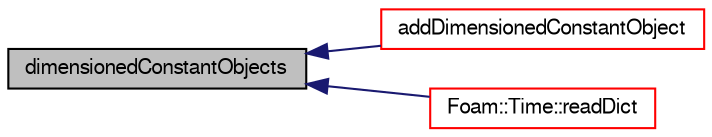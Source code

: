 digraph "dimensionedConstantObjects"
{
  bgcolor="transparent";
  edge [fontname="FreeSans",fontsize="10",labelfontname="FreeSans",labelfontsize="10"];
  node [fontname="FreeSans",fontsize="10",shape=record];
  rankdir="LR";
  Node10782 [label="dimensionedConstantObjects",height=0.2,width=0.4,color="black", fillcolor="grey75", style="filled", fontcolor="black"];
  Node10782 -> Node10783 [dir="back",color="midnightblue",fontsize="10",style="solid",fontname="FreeSans"];
  Node10783 [label="addDimensionedConstantObject",height=0.2,width=0.4,color="red",URL="$a21163.html#a46c11e0dcbba357092670dd61708df2f",tooltip="Register DimensionedConstant read/write object. "];
  Node10782 -> Node10787 [dir="back",color="midnightblue",fontsize="10",style="solid",fontname="FreeSans"];
  Node10787 [label="Foam::Time::readDict",height=0.2,width=0.4,color="red",URL="$a26350.html#a09f8bbb748b599cf713fa2e07ec7e0b4",tooltip="Read the control dictionary and set the write controls etc. "];
}
